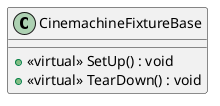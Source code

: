 @startuml
class CinemachineFixtureBase {
    + <<virtual>> SetUp() : void
    + <<virtual>> TearDown() : void
}
@enduml
